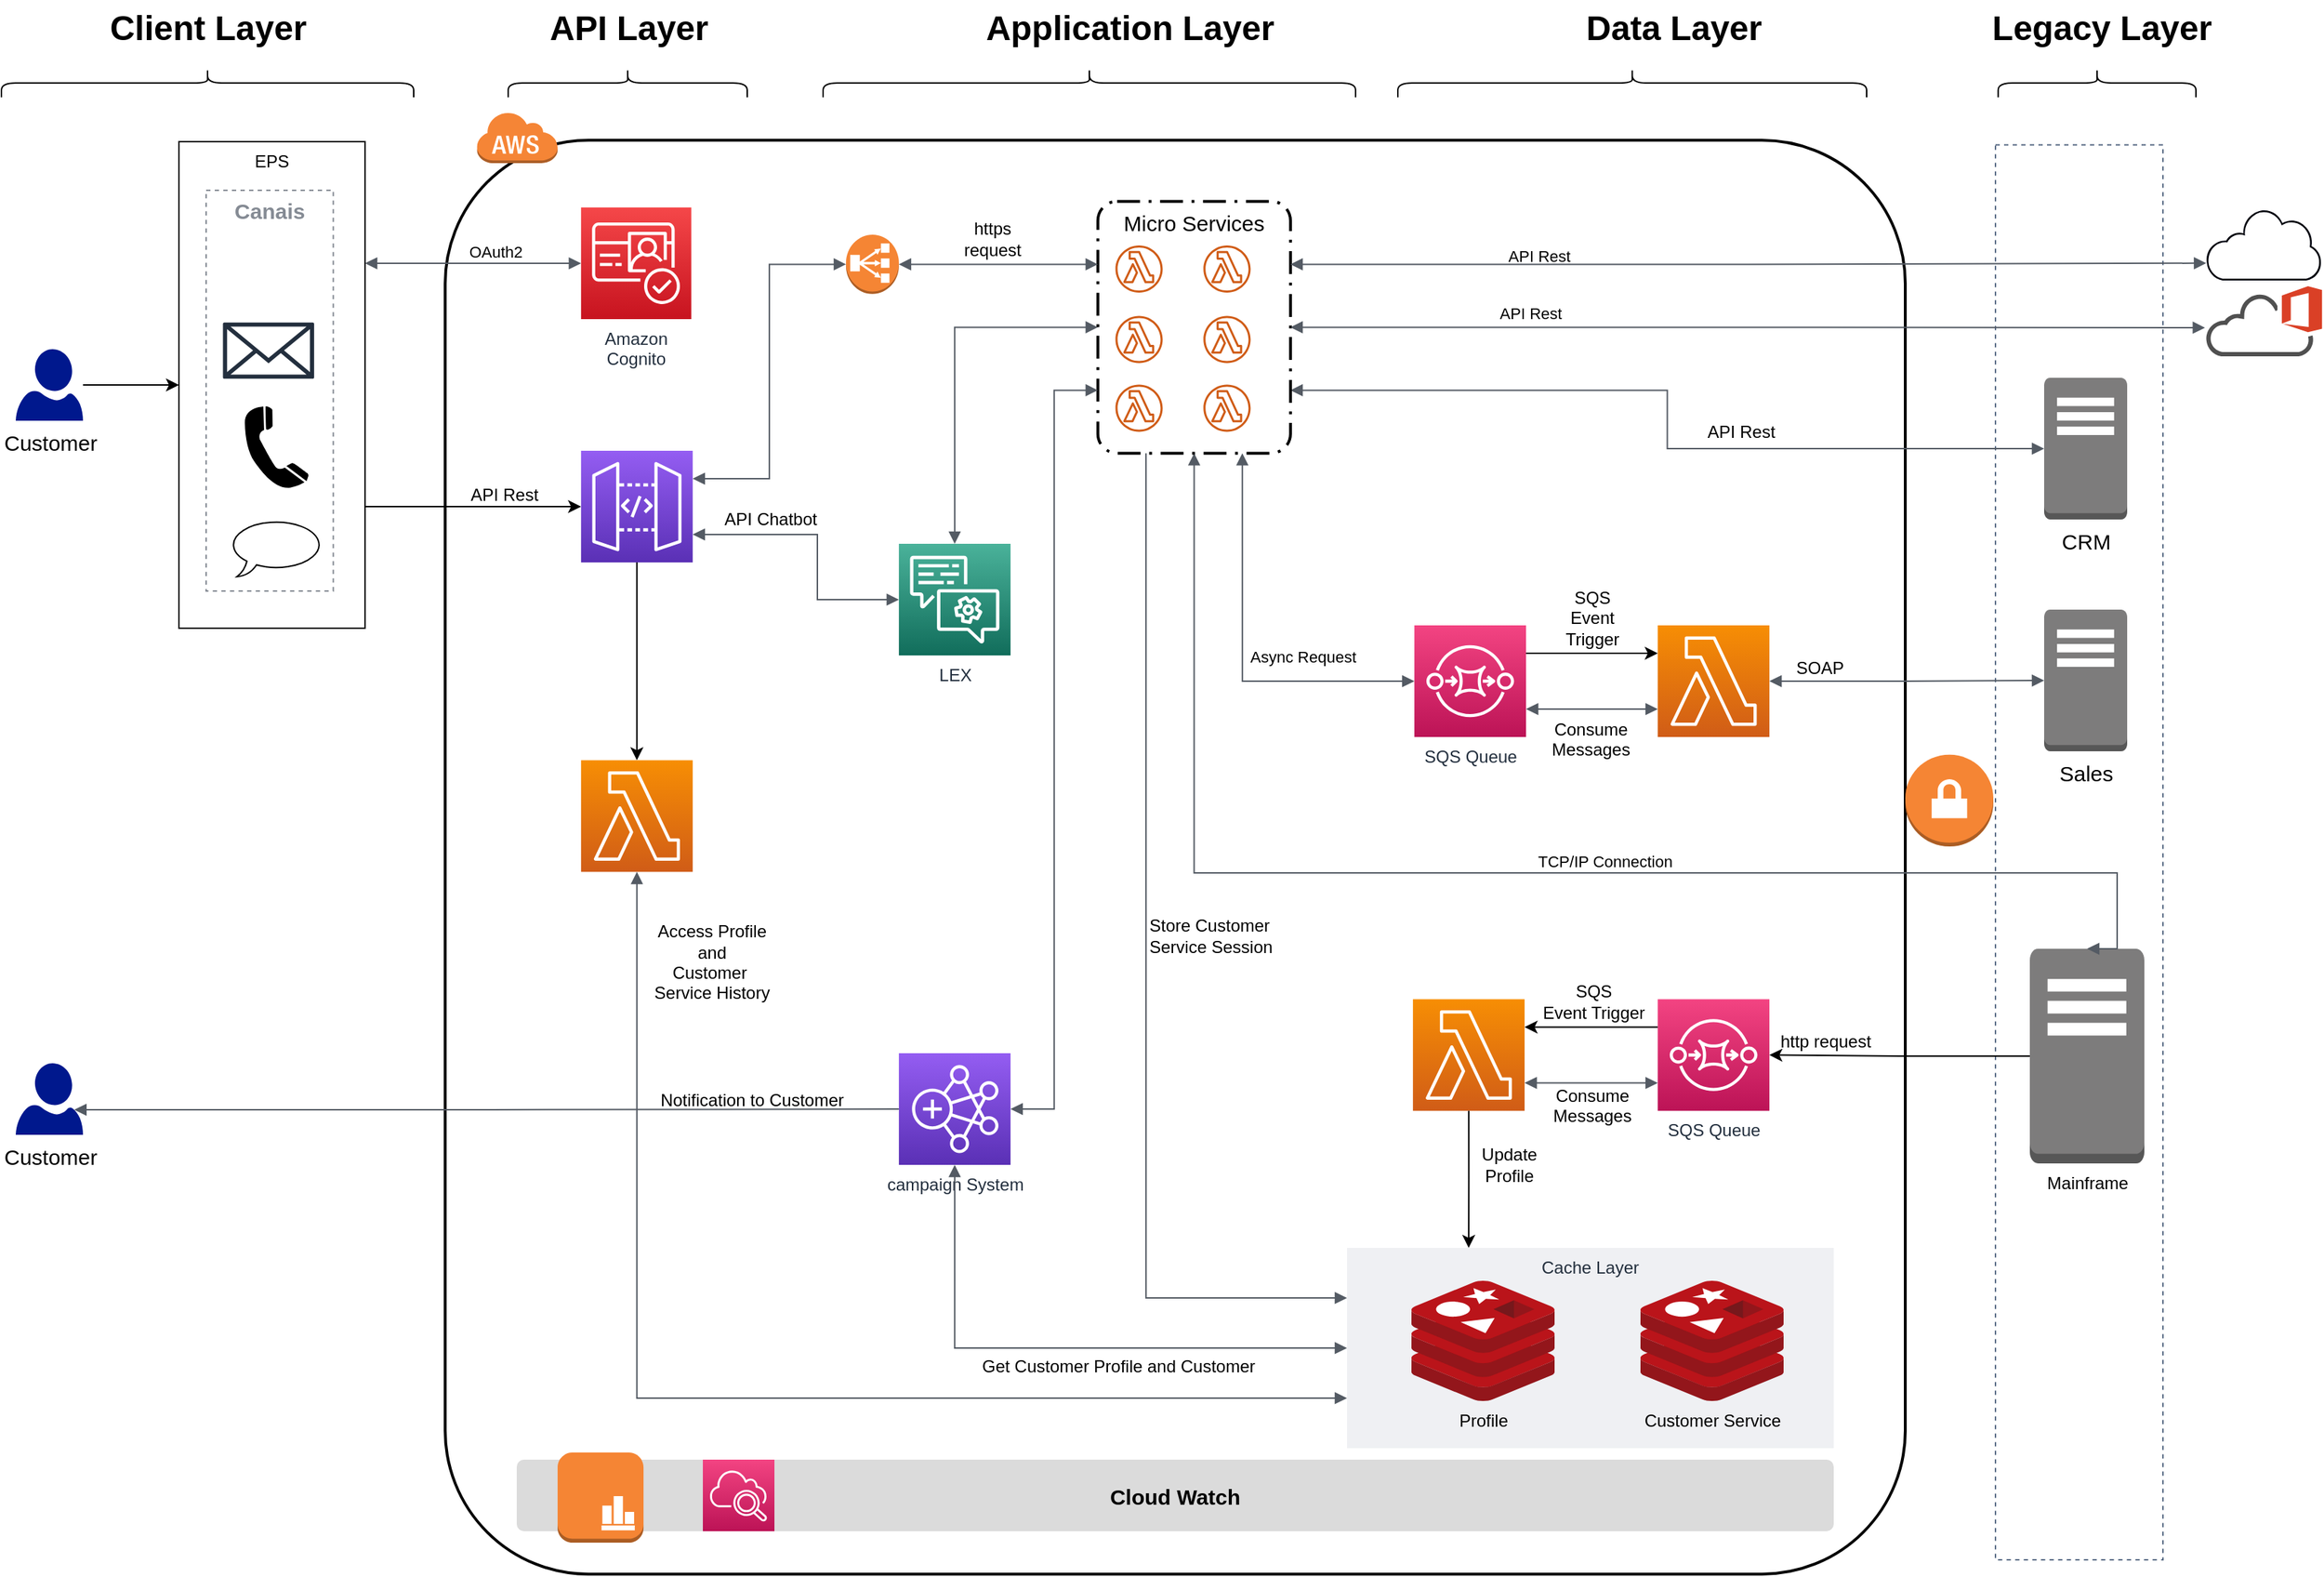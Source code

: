 <mxfile version="14.2.7" type="github">
  <diagram id="Ht1M8jgEwFfnCIfOTk4-" name="Page-1">
    <mxGraphModel dx="920" dy="525" grid="1" gridSize="10" guides="1" tooltips="1" connect="1" arrows="1" fold="1" page="1" pageScale="1" pageWidth="1654" pageHeight="1169" math="0" shadow="0">
      <root>
        <mxCell id="0" />
        <mxCell id="1" parent="0" />
        <mxCell id="k0RCSUfhI0zsTWzoeVMQ-13" value="" style="rounded=1;arcSize=10;dashed=0;fillColor=none;gradientColor=none;strokeWidth=2;fontSize=15;" parent="1" vertex="1">
          <mxGeometry x="340" y="128" width="1020" height="1002" as="geometry" />
        </mxCell>
        <mxCell id="k0RCSUfhI0zsTWzoeVMQ-194" value="Cloud Watch" style="rounded=1;arcSize=10;strokeColor=none;fillColor=#DBDBDB;gradientColor=none;labelBackgroundColor=none;fontSize=15;align=center;fontStyle=1" parent="1" vertex="1">
          <mxGeometry x="390" y="1050" width="920" height="50" as="geometry" />
        </mxCell>
        <mxCell id="k0RCSUfhI0zsTWzoeVMQ-3" value="" style="fillColor=none;strokeColor=#5A6C86;dashed=1;verticalAlign=top;fontStyle=1;fontColor=#5A6C86;fontSize=15;" parent="1" vertex="1">
          <mxGeometry x="1423" y="131.25" width="117" height="988.75" as="geometry" />
        </mxCell>
        <mxCell id="k0RCSUfhI0zsTWzoeVMQ-73" value="EPS" style="fillColor=none;dashed=0;verticalAlign=top;fontStyle=0;labelBackgroundColor=none;" parent="1" vertex="1">
          <mxGeometry x="154" y="129" width="130" height="340" as="geometry" />
        </mxCell>
        <mxCell id="k0RCSUfhI0zsTWzoeVMQ-71" style="edgeStyle=orthogonalEdgeStyle;rounded=0;orthogonalLoop=1;jettySize=auto;html=1;exitX=1;exitY=0.75;exitDx=0;exitDy=0;fontSize=15;entryX=0;entryY=0.5;entryDx=0;entryDy=0;entryPerimeter=0;" parent="1" source="k0RCSUfhI0zsTWzoeVMQ-73" target="k0RCSUfhI0zsTWzoeVMQ-83" edge="1">
          <mxGeometry relative="1" as="geometry">
            <mxPoint x="403.91" y="384" as="targetPoint" />
          </mxGeometry>
        </mxCell>
        <mxCell id="k0RCSUfhI0zsTWzoeVMQ-104" value="API Rest" style="edgeLabel;html=1;align=center;verticalAlign=bottom;resizable=0;points=[];fontSize=12;labelBackgroundColor=none;" parent="k0RCSUfhI0zsTWzoeVMQ-71" vertex="1" connectable="0">
          <mxGeometry x="-0.321" relative="1" as="geometry">
            <mxPoint x="46" as="offset" />
          </mxGeometry>
        </mxCell>
        <mxCell id="k0RCSUfhI0zsTWzoeVMQ-68" style="edgeStyle=orthogonalEdgeStyle;rounded=0;orthogonalLoop=1;jettySize=auto;html=1;fontSize=15;entryX=0;entryY=0.5;entryDx=0;entryDy=0;" parent="1" source="k0RCSUfhI0zsTWzoeVMQ-66" target="k0RCSUfhI0zsTWzoeVMQ-73" edge="1">
          <mxGeometry relative="1" as="geometry">
            <mxPoint x="150" y="294" as="targetPoint" />
          </mxGeometry>
        </mxCell>
        <mxCell id="k0RCSUfhI0zsTWzoeVMQ-66" value="Customer" style="aspect=fixed;pointerEvents=1;shadow=0;dashed=0;html=1;strokeColor=none;labelPosition=center;verticalLabelPosition=bottom;verticalAlign=top;align=center;fillColor=#00188D;shape=mxgraph.azure.user;labelBackgroundColor=none;fontSize=15;" parent="1" vertex="1">
          <mxGeometry x="40" y="274" width="47" height="50" as="geometry" />
        </mxCell>
        <mxCell id="k0RCSUfhI0zsTWzoeVMQ-70" value="" style="edgeStyle=orthogonalEdgeStyle;html=1;endArrow=block;elbow=vertical;startArrow=block;startFill=1;endFill=1;strokeColor=#545B64;rounded=0;fontSize=15;exitX=1;exitY=0.25;exitDx=0;exitDy=0;" parent="1" source="k0RCSUfhI0zsTWzoeVMQ-73" target="UEzPUAAOIrF-is8g5C7q-111" edge="1">
          <mxGeometry width="100" relative="1" as="geometry">
            <mxPoint x="290" y="280" as="sourcePoint" />
            <mxPoint x="390" y="280" as="targetPoint" />
          </mxGeometry>
        </mxCell>
        <mxCell id="z2UxdP0nB0zI03vflrEw-1" value="OAuth2" style="edgeLabel;html=1;align=center;verticalAlign=bottom;resizable=0;points=[];" vertex="1" connectable="0" parent="k0RCSUfhI0zsTWzoeVMQ-70">
          <mxGeometry x="0.202" relative="1" as="geometry">
            <mxPoint as="offset" />
          </mxGeometry>
        </mxCell>
        <mxCell id="k0RCSUfhI0zsTWzoeVMQ-74" value="" style="group" parent="1" vertex="1" connectable="0">
          <mxGeometry x="168.07" y="163" width="93.75" height="280" as="geometry" />
        </mxCell>
        <mxCell id="k0RCSUfhI0zsTWzoeVMQ-12" value="&lt;b style=&quot;font-size: 15px;&quot;&gt;&lt;font style=&quot;font-size: 15px;&quot;&gt;Canais&lt;/font&gt;&lt;/b&gt;" style="outlineConnect=0;gradientColor=none;html=1;whiteSpace=wrap;fontSize=15;fontStyle=0;strokeColor=#858B94;fillColor=none;verticalAlign=top;align=center;fontColor=#858B94;dashed=1;spacingTop=-1;" parent="k0RCSUfhI0zsTWzoeVMQ-74" vertex="1">
          <mxGeometry x="4.93" width="88.82" height="280" as="geometry" />
        </mxCell>
        <mxCell id="k0RCSUfhI0zsTWzoeVMQ-7" value="" style="shape=image;html=1;verticalAlign=top;verticalLabelPosition=bottom;labelBackgroundColor=#ffffff;imageAspect=0;aspect=fixed;image=https://cdn4.iconfinder.com/data/icons/miu-social/60/whatsapp-social-media-128.png" parent="k0RCSUfhI0zsTWzoeVMQ-74" vertex="1">
          <mxGeometry y="8" width="92" height="92" as="geometry" />
        </mxCell>
        <mxCell id="k0RCSUfhI0zsTWzoeVMQ-8" value="" style="outlineConnect=0;fontColor=#232F3E;gradientColor=none;fillColor=#232F3E;strokeColor=none;dashed=0;verticalLabelPosition=bottom;verticalAlign=top;align=center;html=1;fontSize=12;fontStyle=0;aspect=fixed;pointerEvents=1;shape=mxgraph.aws4.email_2;" parent="k0RCSUfhI0zsTWzoeVMQ-74" vertex="1">
          <mxGeometry x="16.68" y="92" width="63.68" height="40" as="geometry" />
        </mxCell>
        <mxCell id="k0RCSUfhI0zsTWzoeVMQ-10" value="" style="whiteSpace=wrap;html=1;shape=mxgraph.basic.oval_callout" parent="k0RCSUfhI0zsTWzoeVMQ-74" vertex="1">
          <mxGeometry x="20.91" y="230" width="66.66" height="40" as="geometry" />
        </mxCell>
        <mxCell id="k0RCSUfhI0zsTWzoeVMQ-11" value="" style="shape=mxgraph.signs.tech.telephone_3;html=1;pointerEvents=1;fillColor=#000000;strokeColor=none;verticalLabelPosition=bottom;verticalAlign=top;align=center;" parent="k0RCSUfhI0zsTWzoeVMQ-74" vertex="1">
          <mxGeometry x="31.81" y="150.75" width="44.86" height="58.5" as="geometry" />
        </mxCell>
        <mxCell id="k0RCSUfhI0zsTWzoeVMQ-91" style="edgeStyle=orthogonalEdgeStyle;rounded=0;orthogonalLoop=1;jettySize=auto;html=1;exitX=0.5;exitY=1;exitDx=0;exitDy=0;exitPerimeter=0;entryX=0.5;entryY=0;entryDx=0;entryDy=0;entryPerimeter=0;fontSize=15;" parent="1" source="k0RCSUfhI0zsTWzoeVMQ-83" target="k0RCSUfhI0zsTWzoeVMQ-65" edge="1">
          <mxGeometry relative="1" as="geometry" />
        </mxCell>
        <mxCell id="k0RCSUfhI0zsTWzoeVMQ-83" value="" style="points=[[0,0,0],[0.25,0,0],[0.5,0,0],[0.75,0,0],[1,0,0],[0,1,0],[0.25,1,0],[0.5,1,0],[0.75,1,0],[1,1,0],[0,0.25,0],[0,0.5,0],[0,0.75,0],[1,0.25,0],[1,0.5,0],[1,0.75,0]];outlineConnect=0;fontColor=#232F3E;gradientColor=#945DF2;gradientDirection=north;fillColor=#5A30B5;strokeColor=#ffffff;dashed=0;verticalLabelPosition=bottom;verticalAlign=top;align=center;html=1;fontSize=12;fontStyle=0;aspect=fixed;shape=mxgraph.aws4.resourceIcon;resIcon=mxgraph.aws4.api_gateway;labelBackgroundColor=none;" parent="1" vertex="1">
          <mxGeometry x="434.91" y="345" width="78" height="78" as="geometry" />
        </mxCell>
        <mxCell id="UEzPUAAOIrF-is8g5C7q-111" value="Amazon &lt;br&gt;Cognito" style="outlineConnect=0;fontColor=#232F3E;gradientColor=#F54749;gradientDirection=north;fillColor=#C7131F;strokeColor=#ffffff;dashed=0;verticalLabelPosition=bottom;verticalAlign=top;align=center;html=1;fontSize=12;fontStyle=0;aspect=fixed;shape=mxgraph.aws4.resourceIcon;resIcon=mxgraph.aws4.cognito;labelBackgroundColor=#ffffff;" parent="1" vertex="1">
          <mxGeometry x="434.91" y="175" width="77" height="78" as="geometry" />
        </mxCell>
        <mxCell id="k0RCSUfhI0zsTWzoeVMQ-92" value="" style="edgeStyle=orthogonalEdgeStyle;html=1;endArrow=block;elbow=vertical;startArrow=block;startFill=1;endFill=1;strokeColor=#545B64;rounded=0;fontSize=15;entryX=0;entryY=0.5;entryDx=0;entryDy=0;entryPerimeter=0;exitX=1;exitY=0.25;exitDx=0;exitDy=0;exitPerimeter=0;" parent="1" source="k0RCSUfhI0zsTWzoeVMQ-83" target="k0RCSUfhI0zsTWzoeVMQ-82" edge="1">
          <mxGeometry width="100" relative="1" as="geometry">
            <mxPoint x="480" y="370" as="sourcePoint" />
            <mxPoint x="602.91" y="370" as="targetPoint" />
          </mxGeometry>
        </mxCell>
        <mxCell id="k0RCSUfhI0zsTWzoeVMQ-99" value="CRM" style="outlineConnect=0;dashed=0;verticalLabelPosition=bottom;verticalAlign=top;align=center;html=1;shape=mxgraph.aws3.traditional_server;fillColor=#7D7C7C;gradientColor=none;labelBackgroundColor=none;fontSize=15;" parent="1" vertex="1">
          <mxGeometry x="1457" y="294" width="58" height="99" as="geometry" />
        </mxCell>
        <mxCell id="k0RCSUfhI0zsTWzoeVMQ-107" value="Sales" style="outlineConnect=0;dashed=0;verticalLabelPosition=bottom;verticalAlign=top;align=center;html=1;shape=mxgraph.aws3.traditional_server;fillColor=#7D7C7C;gradientColor=none;labelBackgroundColor=none;fontSize=15;" parent="1" vertex="1">
          <mxGeometry x="1457" y="456" width="58" height="99" as="geometry" />
        </mxCell>
        <mxCell id="k0RCSUfhI0zsTWzoeVMQ-132" value="" style="edgeStyle=orthogonalEdgeStyle;html=1;endArrow=block;elbow=vertical;startArrow=block;startFill=1;endFill=1;strokeColor=#545B64;rounded=0;labelBackgroundColor=none;fontSize=15;entryX=0;entryY=0.5;entryDx=0;entryDy=0;entryPerimeter=0;" parent="1" source="k0RCSUfhI0zsTWzoeVMQ-129" target="k0RCSUfhI0zsTWzoeVMQ-107" edge="1">
          <mxGeometry width="100" relative="1" as="geometry">
            <mxPoint x="1010" y="596" as="sourcePoint" />
            <mxPoint x="1110" y="596" as="targetPoint" />
          </mxGeometry>
        </mxCell>
        <mxCell id="k0RCSUfhI0zsTWzoeVMQ-133" value="SOAP" style="edgeLabel;html=1;align=center;verticalAlign=bottom;resizable=0;points=[];fontSize=12;labelBackgroundColor=none;" parent="k0RCSUfhI0zsTWzoeVMQ-132" vertex="1" connectable="0">
          <mxGeometry x="-0.635" y="1" relative="1" as="geometry">
            <mxPoint as="offset" />
          </mxGeometry>
        </mxCell>
        <mxCell id="k0RCSUfhI0zsTWzoeVMQ-138" value="" style="edgeStyle=orthogonalEdgeStyle;html=1;endArrow=block;elbow=vertical;startArrow=block;startFill=1;endFill=1;strokeColor=#545B64;rounded=0;labelBackgroundColor=none;fontSize=12;exitX=1;exitY=0.75;exitDx=0;exitDy=0;entryX=0;entryY=0.5;entryDx=0;entryDy=0;entryPerimeter=0;" parent="1" source="k0RCSUfhI0zsTWzoeVMQ-80" target="k0RCSUfhI0zsTWzoeVMQ-99" edge="1">
          <mxGeometry width="100" relative="1" as="geometry">
            <mxPoint x="780" y="530" as="sourcePoint" />
            <mxPoint x="880" y="530" as="targetPoint" />
          </mxGeometry>
        </mxCell>
        <mxCell id="k0RCSUfhI0zsTWzoeVMQ-166" value="API Rest" style="edgeLabel;html=1;align=center;verticalAlign=bottom;resizable=0;points=[];fontSize=12;labelBackgroundColor=none;" parent="k0RCSUfhI0zsTWzoeVMQ-138" vertex="1" connectable="0">
          <mxGeometry x="0.146" y="3" relative="1" as="geometry">
            <mxPoint x="30" as="offset" />
          </mxGeometry>
        </mxCell>
        <mxCell id="k0RCSUfhI0zsTWzoeVMQ-148" value="" style="group" parent="1" vertex="1" connectable="0">
          <mxGeometry x="30" y="30" width="288" height="68.0" as="geometry" />
        </mxCell>
        <mxCell id="k0RCSUfhI0zsTWzoeVMQ-144" value="" style="shape=curlyBracket;whiteSpace=wrap;html=1;rounded=1;labelBackgroundColor=none;fontSize=12;rotation=90;" parent="k0RCSUfhI0zsTWzoeVMQ-148" vertex="1">
          <mxGeometry x="134" y="-86" width="20" height="288" as="geometry" />
        </mxCell>
        <mxCell id="k0RCSUfhI0zsTWzoeVMQ-147" value="Client Layer" style="text;strokeColor=none;fillColor=none;html=1;fontSize=24;fontStyle=1;verticalAlign=middle;align=center;labelBackgroundColor=none;" parent="k0RCSUfhI0zsTWzoeVMQ-148" vertex="1">
          <mxGeometry x="94" width="100" height="40" as="geometry" />
        </mxCell>
        <mxCell id="k0RCSUfhI0zsTWzoeVMQ-152" value="" style="group" parent="1" vertex="1" connectable="0">
          <mxGeometry x="370" y="30" width="288" height="154" as="geometry" />
        </mxCell>
        <mxCell id="k0RCSUfhI0zsTWzoeVMQ-153" value="" style="shape=curlyBracket;whiteSpace=wrap;html=1;rounded=1;labelBackgroundColor=none;fontSize=12;rotation=90;" parent="k0RCSUfhI0zsTWzoeVMQ-152" vertex="1">
          <mxGeometry x="87.5" y="-25.5" width="20" height="167" as="geometry" />
        </mxCell>
        <mxCell id="k0RCSUfhI0zsTWzoeVMQ-155" value="API Layer" style="text;strokeColor=none;fillColor=none;html=1;fontSize=24;fontStyle=1;verticalAlign=middle;align=center;labelBackgroundColor=none;" parent="k0RCSUfhI0zsTWzoeVMQ-152" vertex="1">
          <mxGeometry x="47.5" width="100" height="40" as="geometry" />
        </mxCell>
        <mxCell id="k0RCSUfhI0zsTWzoeVMQ-156" value="" style="group" parent="1" vertex="1" connectable="0">
          <mxGeometry x="640" y="30" width="288" height="272" as="geometry" />
        </mxCell>
        <mxCell id="k0RCSUfhI0zsTWzoeVMQ-157" value="" style="shape=curlyBracket;whiteSpace=wrap;html=1;rounded=1;labelBackgroundColor=none;fontSize=12;rotation=90;" parent="k0RCSUfhI0zsTWzoeVMQ-156" vertex="1">
          <mxGeometry x="140" y="-128" width="20" height="372" as="geometry" />
        </mxCell>
        <mxCell id="k0RCSUfhI0zsTWzoeVMQ-158" value="Application Layer" style="text;strokeColor=none;fillColor=none;html=1;fontSize=24;fontStyle=1;verticalAlign=middle;align=center;labelBackgroundColor=none;" parent="k0RCSUfhI0zsTWzoeVMQ-156" vertex="1">
          <mxGeometry x="128" width="100" height="40" as="geometry" />
        </mxCell>
        <mxCell id="k0RCSUfhI0zsTWzoeVMQ-159" value="" style="group" parent="1" vertex="1" connectable="0">
          <mxGeometry x="960" y="30" width="288" height="250" as="geometry" />
        </mxCell>
        <mxCell id="k0RCSUfhI0zsTWzoeVMQ-160" value="" style="shape=curlyBracket;whiteSpace=wrap;html=1;rounded=1;labelBackgroundColor=none;fontSize=12;rotation=90;" parent="k0RCSUfhI0zsTWzoeVMQ-159" vertex="1">
          <mxGeometry x="199.25" y="-105.75" width="20" height="327.5" as="geometry" />
        </mxCell>
        <mxCell id="k0RCSUfhI0zsTWzoeVMQ-161" value="Data Layer" style="text;strokeColor=none;fillColor=none;html=1;fontSize=24;fontStyle=1;verticalAlign=middle;align=center;labelBackgroundColor=none;" parent="k0RCSUfhI0zsTWzoeVMQ-159" vertex="1">
          <mxGeometry x="188" width="100" height="40" as="geometry" />
        </mxCell>
        <mxCell id="k0RCSUfhI0zsTWzoeVMQ-162" value="" style="group" parent="1" vertex="1" connectable="0">
          <mxGeometry x="1260" y="30" width="288" height="193.5" as="geometry" />
        </mxCell>
        <mxCell id="k0RCSUfhI0zsTWzoeVMQ-163" value="" style="shape=curlyBracket;whiteSpace=wrap;html=1;rounded=1;labelBackgroundColor=none;fontSize=12;rotation=90;" parent="k0RCSUfhI0zsTWzoeVMQ-162" vertex="1">
          <mxGeometry x="223.97" y="-11.09" width="20" height="138.19" as="geometry" />
        </mxCell>
        <mxCell id="k0RCSUfhI0zsTWzoeVMQ-164" value="Legacy Layer" style="text;strokeColor=none;fillColor=none;html=1;fontSize=24;fontStyle=1;verticalAlign=middle;align=center;labelBackgroundColor=none;" parent="k0RCSUfhI0zsTWzoeVMQ-162" vertex="1">
          <mxGeometry x="186.87" width="100" height="40" as="geometry" />
        </mxCell>
        <mxCell id="k0RCSUfhI0zsTWzoeVMQ-168" style="edgeStyle=orthogonalEdgeStyle;rounded=0;orthogonalLoop=1;jettySize=auto;html=1;entryX=1;entryY=0.5;entryDx=0;entryDy=0;entryPerimeter=0;labelBackgroundColor=none;fontSize=12;" parent="1" source="k0RCSUfhI0zsTWzoeVMQ-167" target="k0RCSUfhI0zsTWzoeVMQ-27" edge="1">
          <mxGeometry relative="1" as="geometry" />
        </mxCell>
        <mxCell id="k0RCSUfhI0zsTWzoeVMQ-183" value="http request" style="edgeLabel;html=1;align=center;verticalAlign=bottom;resizable=0;points=[];fontSize=12;labelBackgroundColor=none;" parent="k0RCSUfhI0zsTWzoeVMQ-168" vertex="1" connectable="0">
          <mxGeometry x="0.575" y="-1" relative="1" as="geometry">
            <mxPoint as="offset" />
          </mxGeometry>
        </mxCell>
        <mxCell id="k0RCSUfhI0zsTWzoeVMQ-167" value="Mainframe" style="outlineConnect=0;dashed=0;verticalLabelPosition=bottom;verticalAlign=top;align=center;html=1;shape=mxgraph.aws3.traditional_server;fillColor=#7D7C7C;gradientColor=none;labelBackgroundColor=none;fontSize=12;" parent="1" vertex="1">
          <mxGeometry x="1447" y="693" width="80" height="150" as="geometry" />
        </mxCell>
        <mxCell id="k0RCSUfhI0zsTWzoeVMQ-171" value="" style="edgeStyle=orthogonalEdgeStyle;html=1;endArrow=block;elbow=vertical;startArrow=block;startFill=1;endFill=1;strokeColor=#545B64;rounded=0;labelBackgroundColor=none;fontSize=12;exitX=1;exitY=0.75;exitDx=0;exitDy=0;exitPerimeter=0;entryX=0;entryY=0.5;entryDx=0;entryDy=0;entryPerimeter=0;" parent="1" source="k0RCSUfhI0zsTWzoeVMQ-83" target="k0RCSUfhI0zsTWzoeVMQ-170" edge="1">
          <mxGeometry width="100" relative="1" as="geometry">
            <mxPoint x="670" y="480" as="sourcePoint" />
            <mxPoint x="770" y="480" as="targetPoint" />
            <Array as="points">
              <mxPoint x="600" y="404" />
              <mxPoint x="600" y="449" />
            </Array>
          </mxGeometry>
        </mxCell>
        <mxCell id="k0RCSUfhI0zsTWzoeVMQ-177" value="API Chatbot" style="edgeLabel;html=1;align=center;verticalAlign=middle;resizable=0;points=[];fontSize=12;labelBackgroundColor=none;" parent="k0RCSUfhI0zsTWzoeVMQ-171" vertex="1" connectable="0">
          <mxGeometry x="-0.239" relative="1" as="geometry">
            <mxPoint x="-18" y="-11" as="offset" />
          </mxGeometry>
        </mxCell>
        <mxCell id="k0RCSUfhI0zsTWzoeVMQ-173" value="" style="edgeStyle=orthogonalEdgeStyle;html=1;endArrow=block;elbow=vertical;startArrow=block;startFill=1;endFill=1;strokeColor=#545B64;rounded=0;labelBackgroundColor=none;fontSize=12;exitX=0.5;exitY=1;exitDx=0;exitDy=0;entryX=0.5;entryY=0;entryDx=0;entryDy=0;entryPerimeter=0;" parent="1" source="k0RCSUfhI0zsTWzoeVMQ-80" target="k0RCSUfhI0zsTWzoeVMQ-167" edge="1">
          <mxGeometry width="100" relative="1" as="geometry">
            <mxPoint x="840" y="600" as="sourcePoint" />
            <mxPoint x="940" y="600" as="targetPoint" />
            <Array as="points">
              <mxPoint x="863" y="640" />
              <mxPoint x="1508" y="640" />
            </Array>
          </mxGeometry>
        </mxCell>
        <mxCell id="z2UxdP0nB0zI03vflrEw-3" value="TCP/IP Connection" style="edgeLabel;html=1;align=center;verticalAlign=bottom;resizable=0;points=[];labelBackgroundColor=none;" vertex="1" connectable="0" parent="k0RCSUfhI0zsTWzoeVMQ-173">
          <mxGeometry x="0.145" relative="1" as="geometry">
            <mxPoint as="offset" />
          </mxGeometry>
        </mxCell>
        <mxCell id="k0RCSUfhI0zsTWzoeVMQ-180" value="" style="outlineConnect=0;dashed=0;verticalLabelPosition=bottom;verticalAlign=top;align=center;html=1;shape=mxgraph.aws3.vpn_gateway;fillColor=#F58534;gradientColor=none;labelBackgroundColor=none;fontSize=12;" parent="1" vertex="1">
          <mxGeometry x="1360" y="557.33" width="61.5" height="64.17" as="geometry" />
        </mxCell>
        <mxCell id="k0RCSUfhI0zsTWzoeVMQ-189" value="Customer" style="aspect=fixed;pointerEvents=1;shadow=0;dashed=0;html=1;strokeColor=none;labelPosition=center;verticalLabelPosition=bottom;verticalAlign=top;align=center;fillColor=#00188D;shape=mxgraph.azure.user;labelBackgroundColor=none;fontSize=15;" parent="1" vertex="1">
          <mxGeometry x="40" y="773" width="47" height="50" as="geometry" />
        </mxCell>
        <mxCell id="k0RCSUfhI0zsTWzoeVMQ-190" value="" style="edgeStyle=orthogonalEdgeStyle;html=1;endArrow=none;elbow=vertical;startArrow=block;startFill=1;strokeColor=#545B64;rounded=0;labelBackgroundColor=none;fontSize=12;entryX=0;entryY=0.5;entryDx=0;entryDy=0;entryPerimeter=0;exitX=0.87;exitY=0.65;exitDx=0;exitDy=0;exitPerimeter=0;" parent="1" source="k0RCSUfhI0zsTWzoeVMQ-189" target="k0RCSUfhI0zsTWzoeVMQ-185" edge="1">
          <mxGeometry width="100" relative="1" as="geometry">
            <mxPoint x="530" y="810" as="sourcePoint" />
            <mxPoint x="630" y="810" as="targetPoint" />
          </mxGeometry>
        </mxCell>
        <mxCell id="k0RCSUfhI0zsTWzoeVMQ-191" value="Notification to Customer" style="edgeLabel;html=1;align=center;verticalAlign=bottom;resizable=0;points=[];fontSize=12;labelBackgroundColor=none;" parent="k0RCSUfhI0zsTWzoeVMQ-190" vertex="1" connectable="0">
          <mxGeometry x="0.649" y="-2" relative="1" as="geometry">
            <mxPoint x="-2" as="offset" />
          </mxGeometry>
        </mxCell>
        <mxCell id="k0RCSUfhI0zsTWzoeVMQ-14" value="" style="dashed=0;html=1;shape=mxgraph.aws3.cloud;fillColor=#F58536;gradientColor=none;dashed=0;fontSize=15;" parent="1" vertex="1">
          <mxGeometry x="361.818" y="108" width="56.727" height="36" as="geometry" />
        </mxCell>
        <mxCell id="k0RCSUfhI0zsTWzoeVMQ-65" value="" style="points=[[0,0,0],[0.25,0,0],[0.5,0,0],[0.75,0,0],[1,0,0],[0,1,0],[0.25,1,0],[0.5,1,0],[0.75,1,0],[1,1,0],[0,0.25,0],[0,0.5,0],[0,0.75,0],[1,0.25,0],[1,0.5,0],[1,0.75,0]];outlineConnect=0;fontColor=#232F3E;gradientColor=#F78E04;gradientDirection=north;fillColor=#D05C17;strokeColor=#ffffff;dashed=0;verticalLabelPosition=bottom;verticalAlign=top;align=center;html=1;fontSize=12;fontStyle=0;aspect=fixed;shape=mxgraph.aws4.resourceIcon;resIcon=mxgraph.aws4.lambda;" parent="1" vertex="1">
          <mxGeometry x="434.908" y="561.25" width="78" height="78" as="geometry" />
        </mxCell>
        <mxCell id="k0RCSUfhI0zsTWzoeVMQ-80" value="Micro Services" style="rounded=1;arcSize=10;dashed=1;fillColor=none;gradientColor=none;dashPattern=8 3 1 3;strokeWidth=2;labelBackgroundColor=none;fontSize=15;verticalAlign=top;" parent="1" vertex="1">
          <mxGeometry x="795.936" y="170.69" width="134.566" height="176" as="geometry" />
        </mxCell>
        <mxCell id="k0RCSUfhI0zsTWzoeVMQ-81" value="" style="outlineConnect=0;fontColor=#232F3E;gradientColor=none;fillColor=#D05C17;strokeColor=none;dashed=0;verticalLabelPosition=bottom;verticalAlign=top;align=center;html=1;fontSize=12;fontStyle=0;aspect=fixed;pointerEvents=1;shape=mxgraph.aws4.lambda_function;labelBackgroundColor=none;" parent="1" vertex="1">
          <mxGeometry x="808.225" y="201.44" width="33" height="33" as="geometry" />
        </mxCell>
        <mxCell id="k0RCSUfhI0zsTWzoeVMQ-82" value="" style="outlineConnect=0;dashed=0;verticalLabelPosition=bottom;verticalAlign=top;align=center;html=1;shape=mxgraph.aws3.classic_load_balancer;fillColor=#F58534;gradientColor=none;labelBackgroundColor=none;fontSize=15;" parent="1" vertex="1">
          <mxGeometry x="620" y="194" width="36.94" height="41.38" as="geometry" />
        </mxCell>
        <mxCell id="k0RCSUfhI0zsTWzoeVMQ-86" value="" style="outlineConnect=0;fontColor=#232F3E;gradientColor=none;fillColor=#D05C17;strokeColor=none;dashed=0;verticalLabelPosition=bottom;verticalAlign=top;align=center;html=1;fontSize=12;fontStyle=0;aspect=fixed;pointerEvents=1;shape=mxgraph.aws4.lambda_function;labelBackgroundColor=none;" parent="1" vertex="1">
          <mxGeometry x="869.671" y="201.44" width="33" height="33" as="geometry" />
        </mxCell>
        <mxCell id="k0RCSUfhI0zsTWzoeVMQ-87" value="" style="outlineConnect=0;fontColor=#232F3E;gradientColor=none;fillColor=#D05C17;strokeColor=none;dashed=0;verticalLabelPosition=bottom;verticalAlign=top;align=center;html=1;fontSize=12;fontStyle=0;aspect=fixed;pointerEvents=1;shape=mxgraph.aws4.lambda_function;labelBackgroundColor=none;" parent="1" vertex="1">
          <mxGeometry x="808.225" y="250.69" width="33" height="33" as="geometry" />
        </mxCell>
        <mxCell id="k0RCSUfhI0zsTWzoeVMQ-88" value="" style="outlineConnect=0;fontColor=#232F3E;gradientColor=none;fillColor=#D05C17;strokeColor=none;dashed=0;verticalLabelPosition=bottom;verticalAlign=top;align=center;html=1;fontSize=12;fontStyle=0;aspect=fixed;pointerEvents=1;shape=mxgraph.aws4.lambda_function;labelBackgroundColor=none;" parent="1" vertex="1">
          <mxGeometry x="869.671" y="250.69" width="33" height="33" as="geometry" />
        </mxCell>
        <mxCell id="k0RCSUfhI0zsTWzoeVMQ-89" value="" style="outlineConnect=0;fontColor=#232F3E;gradientColor=none;fillColor=#D05C17;strokeColor=none;dashed=0;verticalLabelPosition=bottom;verticalAlign=top;align=center;html=1;fontSize=12;fontStyle=0;aspect=fixed;pointerEvents=1;shape=mxgraph.aws4.lambda_function;labelBackgroundColor=none;" parent="1" vertex="1">
          <mxGeometry x="808.225" y="298.69" width="33" height="33" as="geometry" />
        </mxCell>
        <mxCell id="k0RCSUfhI0zsTWzoeVMQ-90" value="" style="outlineConnect=0;fontColor=#232F3E;gradientColor=none;fillColor=#D05C17;strokeColor=none;dashed=0;verticalLabelPosition=bottom;verticalAlign=top;align=center;html=1;fontSize=12;fontStyle=0;aspect=fixed;pointerEvents=1;shape=mxgraph.aws4.lambda_function;labelBackgroundColor=none;" parent="1" vertex="1">
          <mxGeometry x="869.671" y="298.69" width="33" height="33" as="geometry" />
        </mxCell>
        <mxCell id="k0RCSUfhI0zsTWzoeVMQ-93" value="" style="edgeStyle=orthogonalEdgeStyle;html=1;endArrow=block;elbow=vertical;startArrow=block;startFill=1;endFill=1;strokeColor=#545B64;rounded=0;fontSize=15;exitX=1;exitY=0.5;exitDx=0;exitDy=0;entryX=0;entryY=0.25;entryDx=0;entryDy=0;exitPerimeter=0;labelBackgroundColor=none;verticalAlign=bottom;" parent="1" source="k0RCSUfhI0zsTWzoeVMQ-82" target="k0RCSUfhI0zsTWzoeVMQ-80" edge="1">
          <mxGeometry x="340" y="108" width="100" as="geometry">
            <mxPoint x="748" y="358" as="sourcePoint" />
            <mxPoint x="899.046" y="358" as="targetPoint" />
          </mxGeometry>
        </mxCell>
        <mxCell id="k0RCSUfhI0zsTWzoeVMQ-103" value="https &lt;br style=&quot;font-size: 12px;&quot;&gt;request" style="edgeLabel;html=1;align=center;verticalAlign=bottom;resizable=0;points=[];fontSize=12;labelBackgroundColor=none;" parent="k0RCSUfhI0zsTWzoeVMQ-93" vertex="1" connectable="0">
          <mxGeometry x="-0.268" y="1" relative="1" as="geometry">
            <mxPoint x="14" as="offset" />
          </mxGeometry>
        </mxCell>
        <mxCell id="k0RCSUfhI0zsTWzoeVMQ-130" style="edgeStyle=orthogonalEdgeStyle;rounded=0;orthogonalLoop=1;jettySize=auto;html=1;exitX=1;exitY=0.25;exitDx=0;exitDy=0;exitPerimeter=0;entryX=0;entryY=0.25;entryDx=0;entryDy=0;entryPerimeter=0;labelBackgroundColor=none;fontSize=15;verticalAlign=bottom;" parent="1" source="k0RCSUfhI0zsTWzoeVMQ-106" target="k0RCSUfhI0zsTWzoeVMQ-129" edge="1">
          <mxGeometry x="340" y="124" as="geometry" />
        </mxCell>
        <mxCell id="k0RCSUfhI0zsTWzoeVMQ-134" value="SQS&lt;br style=&quot;font-size: 12px;&quot;&gt;Event&lt;br style=&quot;font-size: 12px;&quot;&gt;Trigger" style="edgeLabel;html=1;align=center;verticalAlign=bottom;resizable=0;points=[];fontSize=12;labelBackgroundColor=none;" parent="k0RCSUfhI0zsTWzoeVMQ-130" vertex="1" connectable="0">
          <mxGeometry x="0.241" y="1" relative="1" as="geometry">
            <mxPoint x="-11" as="offset" />
          </mxGeometry>
        </mxCell>
        <mxCell id="k0RCSUfhI0zsTWzoeVMQ-106" value="SQS Queue" style="points=[[0,0,0],[0.25,0,0],[0.5,0,0],[0.75,0,0],[1,0,0],[0,1,0],[0.25,1,0],[0.5,1,0],[0.75,1,0],[1,1,0],[0,0.25,0],[0,0.5,0],[0,0.75,0],[1,0.25,0],[1,0.5,0],[1,0.75,0]];outlineConnect=0;fontColor=#232F3E;gradientColor=#F34482;gradientDirection=north;fillColor=#BC1356;strokeColor=#ffffff;dashed=0;verticalLabelPosition=bottom;verticalAlign=top;align=center;html=1;fontSize=12;fontStyle=0;aspect=fixed;shape=mxgraph.aws4.resourceIcon;resIcon=mxgraph.aws4.sqs;" parent="1" vertex="1">
          <mxGeometry x="1017.06" y="467" width="78" height="78" as="geometry" />
        </mxCell>
        <mxCell id="k0RCSUfhI0zsTWzoeVMQ-109" value="" style="edgeStyle=orthogonalEdgeStyle;html=1;endArrow=block;elbow=vertical;startArrow=block;startFill=1;endFill=1;strokeColor=#545B64;rounded=0;labelBackgroundColor=none;fontSize=15;entryX=0;entryY=0.5;entryDx=0;entryDy=0;entryPerimeter=0;exitX=0.75;exitY=1;exitDx=0;exitDy=0;" parent="1" source="k0RCSUfhI0zsTWzoeVMQ-80" target="k0RCSUfhI0zsTWzoeVMQ-106" edge="1">
          <mxGeometry x="340" y="108" width="100" as="geometry">
            <mxPoint x="1101.928" y="320" as="sourcePoint" />
            <mxPoint x="1224.819" y="320" as="targetPoint" />
          </mxGeometry>
        </mxCell>
        <mxCell id="z2UxdP0nB0zI03vflrEw-2" value="Async Request" style="edgeLabel;html=1;align=center;verticalAlign=bottom;resizable=0;points=[];labelBackgroundColor=none;" vertex="1" connectable="0" parent="k0RCSUfhI0zsTWzoeVMQ-109">
          <mxGeometry relative="1" as="geometry">
            <mxPoint x="42" y="11" as="offset" />
          </mxGeometry>
        </mxCell>
        <mxCell id="k0RCSUfhI0zsTWzoeVMQ-129" value="" style="points=[[0,0,0],[0.25,0,0],[0.5,0,0],[0.75,0,0],[1,0,0],[0,1,0],[0.25,1,0],[0.5,1,0],[0.75,1,0],[1,1,0],[0,0.25,0],[0,0.5,0],[0,0.75,0],[1,0.25,0],[1,0.5,0],[1,0.75,0]];outlineConnect=0;fontColor=#232F3E;gradientColor=#F78E04;gradientDirection=north;fillColor=#D05C17;strokeColor=#ffffff;dashed=0;verticalLabelPosition=bottom;verticalAlign=top;align=center;html=1;fontSize=12;fontStyle=0;aspect=fixed;shape=mxgraph.aws4.resourceIcon;resIcon=mxgraph.aws4.lambda;" parent="1" vertex="1">
          <mxGeometry x="1187.084" y="467" width="78" height="78" as="geometry" />
        </mxCell>
        <mxCell id="k0RCSUfhI0zsTWzoeVMQ-131" value="" style="edgeStyle=orthogonalEdgeStyle;html=1;endArrow=block;elbow=vertical;startArrow=block;startFill=1;endFill=1;strokeColor=#545B64;rounded=0;labelBackgroundColor=none;fontSize=15;exitX=1;exitY=0.75;exitDx=0;exitDy=0;exitPerimeter=0;entryX=0;entryY=0.75;entryDx=0;entryDy=0;entryPerimeter=0;" parent="1" source="k0RCSUfhI0zsTWzoeVMQ-106" target="k0RCSUfhI0zsTWzoeVMQ-129" edge="1">
          <mxGeometry x="340" y="124" width="100" as="geometry">
            <mxPoint x="1100.06" y="578" as="sourcePoint" />
            <mxPoint x="1222.952" y="578" as="targetPoint" />
          </mxGeometry>
        </mxCell>
        <mxCell id="k0RCSUfhI0zsTWzoeVMQ-98" value="&lt;br style=&quot;font-size: 12px&quot;&gt;&lt;br style=&quot;font-size: 12px&quot;&gt;&lt;span style=&quot;color: rgb(0 , 0 , 0) ; font-family: &amp;#34;helvetica&amp;#34; ; font-size: 12px ; font-style: normal ; font-weight: 400 ; letter-spacing: normal ; text-align: center ; text-indent: 0px ; text-transform: none ; word-spacing: 0px ; display: inline ; float: none&quot;&gt;Access Profile &lt;br&gt;and&lt;/span&gt;&lt;br style=&quot;color: rgb(0 , 0 , 0) ; font-family: &amp;#34;helvetica&amp;#34; ; font-size: 12px ; font-style: normal ; font-weight: 400 ; letter-spacing: normal ; text-align: center ; text-indent: 0px ; text-transform: none ; word-spacing: 0px&quot;&gt;&lt;span style=&quot;color: rgb(0 , 0 , 0) ; font-family: &amp;#34;helvetica&amp;#34; ; font-size: 12px ; font-style: normal ; font-weight: 400 ; letter-spacing: normal ; text-align: center ; text-indent: 0px ; text-transform: none ; word-spacing: 0px ; display: inline ; float: none&quot;&gt;Customer&amp;nbsp;&lt;br style=&quot;font-size: 12px&quot;&gt;Service History&lt;/span&gt;" style="edgeLabel;html=1;align=center;verticalAlign=middle;resizable=0;points=[];fontSize=12;labelBackgroundColor=none;" parent="1" vertex="1" connectable="0">
          <mxGeometry x="551.205" y="681" as="geometry">
            <mxPoint x="-25" y="7" as="offset" />
          </mxGeometry>
        </mxCell>
        <mxCell id="k0RCSUfhI0zsTWzoeVMQ-42" value="Cache Layer" style="fillColor=#EFF0F3;strokeColor=none;dashed=0;verticalAlign=top;fontStyle=0;fontColor=#232F3D;" parent="1" vertex="1">
          <mxGeometry x="970" y="902" width="340" height="140" as="geometry" />
        </mxCell>
        <mxCell id="k0RCSUfhI0zsTWzoeVMQ-41" value="Profile" style="aspect=fixed;html=1;points=[];align=center;image;fontSize=12;image=img/lib/mscae/Cache_Redis_Product.svg;labelBackgroundColor=none;" parent="1" vertex="1">
          <mxGeometry x="1015" y="925" width="100" height="84" as="geometry" />
        </mxCell>
        <mxCell id="k0RCSUfhI0zsTWzoeVMQ-43" value="Customer Service" style="aspect=fixed;html=1;points=[];align=center;image;fontSize=12;image=img/lib/mscae/Cache_Redis_Product.svg;labelBackgroundColor=none;" parent="1" vertex="1">
          <mxGeometry x="1175" y="925" width="100" height="84" as="geometry" />
        </mxCell>
        <mxCell id="k0RCSUfhI0zsTWzoeVMQ-97" value="" style="edgeStyle=orthogonalEdgeStyle;html=1;endArrow=block;elbow=vertical;startArrow=block;startFill=1;endFill=1;strokeColor=#545B64;rounded=0;fontSize=15;entryX=0.5;entryY=1;entryDx=0;entryDy=0;entryPerimeter=0;exitX=0;exitY=0.75;exitDx=0;exitDy=0;" parent="1" source="k0RCSUfhI0zsTWzoeVMQ-42" target="k0RCSUfhI0zsTWzoeVMQ-65" edge="1">
          <mxGeometry x="340" y="108" width="100" as="geometry">
            <mxPoint x="440" y="620" as="sourcePoint" />
            <mxPoint x="540" y="620" as="targetPoint" />
          </mxGeometry>
        </mxCell>
        <mxCell id="k0RCSUfhI0zsTWzoeVMQ-27" value="SQS Queue" style="points=[[0,0,0],[0.25,0,0],[0.5,0,0],[0.75,0,0],[1,0,0],[0,1,0],[0.25,1,0],[0.5,1,0],[0.75,1,0],[1,1,0],[0,0.25,0],[0,0.5,0],[0,0.75,0],[1,0.25,0],[1,0.5,0],[1,0.75,0]];outlineConnect=0;fontColor=#232F3E;gradientColor=#F34482;gradientDirection=north;fillColor=#BC1356;strokeColor=#ffffff;dashed=0;verticalLabelPosition=bottom;verticalAlign=top;align=center;html=1;fontSize=12;fontStyle=0;aspect=fixed;shape=mxgraph.aws4.resourceIcon;resIcon=mxgraph.aws4.sqs;" parent="1" vertex="1">
          <mxGeometry x="1187.08" y="728.25" width="78" height="78" as="geometry" />
        </mxCell>
        <mxCell id="k0RCSUfhI0zsTWzoeVMQ-56" value="" style="points=[[0,0,0],[0.25,0,0],[0.5,0,0],[0.75,0,0],[1,0,0],[0,1,0],[0.25,1,0],[0.5,1,0],[0.75,1,0],[1,1,0],[0,0.25,0],[0,0.5,0],[0,0.75,0],[1,0.25,0],[1,0.5,0],[1,0.75,0]];outlineConnect=0;fontColor=#232F3E;gradientColor=#F78E04;gradientDirection=north;fillColor=#D05C17;strokeColor=#ffffff;dashed=0;verticalLabelPosition=bottom;verticalAlign=top;align=center;html=1;fontSize=12;fontStyle=0;aspect=fixed;shape=mxgraph.aws4.resourceIcon;resIcon=mxgraph.aws4.lambda;" parent="1" vertex="1">
          <mxGeometry x="1016.06" y="728.25" width="78" height="78" as="geometry" />
        </mxCell>
        <mxCell id="k0RCSUfhI0zsTWzoeVMQ-54" value="" style="edgeStyle=orthogonalEdgeStyle;rounded=0;orthogonalLoop=1;jettySize=auto;html=1;fontSize=15;exitX=0;exitY=0.25;exitDx=0;exitDy=0;exitPerimeter=0;entryX=1;entryY=0.25;entryDx=0;entryDy=0;entryPerimeter=0;" parent="1" source="k0RCSUfhI0zsTWzoeVMQ-27" target="k0RCSUfhI0zsTWzoeVMQ-56" edge="1">
          <mxGeometry x="340" y="108" as="geometry">
            <mxPoint x="807" y="767.333" as="targetPoint" />
          </mxGeometry>
        </mxCell>
        <mxCell id="k0RCSUfhI0zsTWzoeVMQ-59" value="SQS&lt;br style=&quot;font-size: 12px;&quot;&gt;Event Trigger" style="edgeLabel;html=1;align=center;verticalAlign=bottom;resizable=0;points=[];fontSize=12;labelBackgroundColor=none;" parent="k0RCSUfhI0zsTWzoeVMQ-54" vertex="1" connectable="0">
          <mxGeometry x="-0.211" y="1" relative="1" as="geometry">
            <mxPoint x="-9.33" y="-2.5" as="offset" />
          </mxGeometry>
        </mxCell>
        <mxCell id="k0RCSUfhI0zsTWzoeVMQ-58" value="" style="edgeStyle=orthogonalEdgeStyle;html=1;endArrow=block;elbow=vertical;startArrow=block;startFill=1;endFill=1;strokeColor=#545B64;rounded=0;fontSize=15;exitX=1;exitY=0.75;exitDx=0;exitDy=0;exitPerimeter=0;entryX=0;entryY=0.75;entryDx=0;entryDy=0;entryPerimeter=0;" parent="1" source="k0RCSUfhI0zsTWzoeVMQ-56" target="k0RCSUfhI0zsTWzoeVMQ-27" edge="1">
          <mxGeometry x="340" y="108" width="100" as="geometry">
            <mxPoint x="820" y="780" as="sourcePoint" />
            <mxPoint x="920" y="780" as="targetPoint" />
          </mxGeometry>
        </mxCell>
        <mxCell id="k0RCSUfhI0zsTWzoeVMQ-135" value="Consume&lt;br style=&quot;font-size: 12px;&quot;&gt;Messages" style="edgeLabel;html=1;align=center;verticalAlign=top;resizable=0;points=[];fontSize=12;labelBackgroundColor=none;" parent="k0RCSUfhI0zsTWzoeVMQ-58" vertex="1" connectable="0">
          <mxGeometry x="-0.277" y="-2" relative="1" as="geometry">
            <mxPoint x="13.33" y="-6.5" as="offset" />
          </mxGeometry>
        </mxCell>
        <mxCell id="k0RCSUfhI0zsTWzoeVMQ-61" style="edgeStyle=orthogonalEdgeStyle;rounded=0;orthogonalLoop=1;jettySize=auto;html=1;fontSize=15;exitX=0.5;exitY=1;exitDx=0;exitDy=0;exitPerimeter=0;entryX=0.25;entryY=0;entryDx=0;entryDy=0;" parent="1" source="k0RCSUfhI0zsTWzoeVMQ-56" target="k0RCSUfhI0zsTWzoeVMQ-42" edge="1">
          <mxGeometry x="340" y="108" as="geometry" />
        </mxCell>
        <mxCell id="k0RCSUfhI0zsTWzoeVMQ-62" value="Update &lt;br style=&quot;font-size: 12px;&quot;&gt;Profile" style="edgeLabel;html=1;align=center;verticalAlign=bottom;resizable=0;points=[];fontSize=12;labelBackgroundColor=none;" parent="k0RCSUfhI0zsTWzoeVMQ-61" vertex="1" connectable="0">
          <mxGeometry x="-0.256" relative="1" as="geometry">
            <mxPoint x="28" y="18.75" as="offset" />
          </mxGeometry>
        </mxCell>
        <mxCell id="k0RCSUfhI0zsTWzoeVMQ-165" value="Consume&lt;br style=&quot;font-size: 12px;&quot;&gt;Messages" style="edgeLabel;html=1;align=center;verticalAlign=top;resizable=0;points=[];fontSize=12;labelBackgroundColor=none;" parent="1" vertex="1" connectable="0">
          <mxGeometry x="1140.001" y="526" as="geometry" />
        </mxCell>
        <mxCell id="k0RCSUfhI0zsTWzoeVMQ-170" value="LEX" style="points=[[0,0,0],[0.25,0,0],[0.5,0,0],[0.75,0,0],[1,0,0],[0,1,0],[0.25,1,0],[0.5,1,0],[0.75,1,0],[1,1,0],[0,0.25,0],[0,0.5,0],[0,0.75,0],[1,0.25,0],[1,0.5,0],[1,0.75,0]];outlineConnect=0;fontColor=#232F3E;gradientColor=#4AB29A;gradientDirection=north;fillColor=#116D5B;strokeColor=#ffffff;dashed=0;verticalLabelPosition=bottom;verticalAlign=top;align=center;html=1;fontSize=12;fontStyle=0;aspect=fixed;shape=mxgraph.aws4.resourceIcon;resIcon=mxgraph.aws4.lex;labelBackgroundColor=none;" parent="1" vertex="1">
          <mxGeometry x="656.94" y="410" width="78" height="78" as="geometry" />
        </mxCell>
        <mxCell id="k0RCSUfhI0zsTWzoeVMQ-178" value="" style="edgeStyle=orthogonalEdgeStyle;html=1;endArrow=block;elbow=vertical;startArrow=block;startFill=1;endFill=1;strokeColor=#545B64;rounded=0;labelBackgroundColor=none;fontSize=12;entryX=0;entryY=0.5;entryDx=0;entryDy=0;exitX=0.5;exitY=0;exitDx=0;exitDy=0;exitPerimeter=0;" parent="1" source="k0RCSUfhI0zsTWzoeVMQ-170" target="k0RCSUfhI0zsTWzoeVMQ-80" edge="1">
          <mxGeometry x="340" y="108" width="100" as="geometry">
            <mxPoint x="710" y="600" as="sourcePoint" />
            <mxPoint x="810" y="600" as="targetPoint" />
          </mxGeometry>
        </mxCell>
        <mxCell id="k0RCSUfhI0zsTWzoeVMQ-181" value="" style="edgeStyle=orthogonalEdgeStyle;html=1;endArrow=block;elbow=vertical;startArrow=none;endFill=1;strokeColor=#545B64;rounded=0;labelBackgroundColor=none;fontSize=12;exitX=0.25;exitY=1;exitDx=0;exitDy=0;entryX=0;entryY=0.25;entryDx=0;entryDy=0;" parent="1" source="k0RCSUfhI0zsTWzoeVMQ-80" target="k0RCSUfhI0zsTWzoeVMQ-42" edge="1">
          <mxGeometry x="340" y="108" width="100" as="geometry">
            <mxPoint x="770" y="340" as="sourcePoint" />
            <mxPoint x="870" y="340" as="targetPoint" />
          </mxGeometry>
        </mxCell>
        <mxCell id="k0RCSUfhI0zsTWzoeVMQ-182" value="Store Customer &lt;br&gt;Service Session" style="edgeLabel;html=1;align=left;verticalAlign=middle;resizable=0;points=[];fontSize=12;labelBackgroundColor=none;" parent="k0RCSUfhI0zsTWzoeVMQ-181" vertex="1" connectable="0">
          <mxGeometry x="-0.076" relative="1" as="geometry">
            <mxPoint as="offset" />
          </mxGeometry>
        </mxCell>
        <mxCell id="k0RCSUfhI0zsTWzoeVMQ-185" value="campaign System" style="points=[[0,0,0],[0.25,0,0],[0.5,0,0],[0.75,0,0],[1,0,0],[0,1,0],[0.25,1,0],[0.5,1,0],[0.75,1,0],[1,1,0],[0,0.25,0],[0,0.5,0],[0,0.75,0],[1,0.25,0],[1,0.5,0],[1,0.75,0]];outlineConnect=0;fontColor=#232F3E;gradientColor=#945DF2;gradientDirection=north;fillColor=#5A30B5;strokeColor=#ffffff;dashed=0;verticalLabelPosition=bottom;verticalAlign=top;align=center;html=1;fontSize=12;fontStyle=0;aspect=fixed;shape=mxgraph.aws4.resourceIcon;resIcon=mxgraph.aws4.emr;labelBackgroundColor=none;" parent="1" vertex="1">
          <mxGeometry x="656.94" y="766" width="78" height="78" as="geometry" />
        </mxCell>
        <mxCell id="k0RCSUfhI0zsTWzoeVMQ-186" value="" style="edgeStyle=orthogonalEdgeStyle;html=1;endArrow=block;elbow=vertical;startArrow=block;startFill=1;endFill=1;strokeColor=#545B64;rounded=0;labelBackgroundColor=none;fontSize=12;exitX=0.5;exitY=1;exitDx=0;exitDy=0;exitPerimeter=0;entryX=0;entryY=0.5;entryDx=0;entryDy=0;" parent="1" source="k0RCSUfhI0zsTWzoeVMQ-185" target="k0RCSUfhI0zsTWzoeVMQ-42" edge="1">
          <mxGeometry x="340" y="108" width="100" as="geometry">
            <mxPoint x="660" y="930" as="sourcePoint" />
            <mxPoint x="760" y="930" as="targetPoint" />
          </mxGeometry>
        </mxCell>
        <mxCell id="k0RCSUfhI0zsTWzoeVMQ-192" value="Get Customer Profile and Customer" style="edgeLabel;html=1;align=center;verticalAlign=top;resizable=0;points=[];fontSize=12;labelBackgroundColor=none;" parent="k0RCSUfhI0zsTWzoeVMQ-186" vertex="1" connectable="0">
          <mxGeometry x="-0.045" y="1" relative="1" as="geometry">
            <mxPoint x="50" as="offset" />
          </mxGeometry>
        </mxCell>
        <mxCell id="k0RCSUfhI0zsTWzoeVMQ-188" value="" style="edgeStyle=orthogonalEdgeStyle;html=1;endArrow=block;elbow=vertical;startArrow=block;startFill=1;endFill=1;strokeColor=#545B64;rounded=0;labelBackgroundColor=none;fontSize=12;entryX=0;entryY=0.75;entryDx=0;entryDy=0;exitX=1;exitY=0.5;exitDx=0;exitDy=0;exitPerimeter=0;" parent="1" source="k0RCSUfhI0zsTWzoeVMQ-185" target="k0RCSUfhI0zsTWzoeVMQ-80" edge="1">
          <mxGeometry x="340" y="108" width="100" as="geometry">
            <mxPoint x="670" y="650" as="sourcePoint" />
            <mxPoint x="770" y="650" as="targetPoint" />
          </mxGeometry>
        </mxCell>
        <mxCell id="k0RCSUfhI0zsTWzoeVMQ-193" value="" style="points=[[0,0,0],[0.25,0,0],[0.5,0,0],[0.75,0,0],[1,0,0],[0,1,0],[0.25,1,0],[0.5,1,0],[0.75,1,0],[1,1,0],[0,0.25,0],[0,0.5,0],[0,0.75,0],[1,0.25,0],[1,0.5,0],[1,0.75,0]];points=[[0,0,0],[0.25,0,0],[0.5,0,0],[0.75,0,0],[1,0,0],[0,1,0],[0.25,1,0],[0.5,1,0],[0.75,1,0],[1,1,0],[0,0.25,0],[0,0.5,0],[0,0.75,0],[1,0.25,0],[1,0.5,0],[1,0.75,0]];outlineConnect=0;fontColor=#232F3E;gradientColor=#F34482;gradientDirection=north;fillColor=#BC1356;strokeColor=#ffffff;dashed=0;verticalLabelPosition=bottom;verticalAlign=top;align=center;html=1;fontSize=12;fontStyle=0;aspect=fixed;shape=mxgraph.aws4.resourceIcon;resIcon=mxgraph.aws4.cloudwatch_2;labelBackgroundColor=none;" parent="1" vertex="1">
          <mxGeometry x="520" y="1050" width="50" height="50" as="geometry" />
        </mxCell>
        <mxCell id="k0RCSUfhI0zsTWzoeVMQ-195" value="" style="outlineConnect=0;dashed=0;verticalLabelPosition=bottom;verticalAlign=top;align=center;html=1;shape=mxgraph.aws3.instance_with_cloudwatch;fillColor=#F58534;gradientColor=none;labelBackgroundColor=none;fontSize=12;" parent="1" vertex="1">
          <mxGeometry x="418.55" y="1045" width="60" height="63" as="geometry" />
        </mxCell>
        <mxCell id="z2UxdP0nB0zI03vflrEw-8" value="" style="edgeStyle=orthogonalEdgeStyle;html=1;endArrow=block;elbow=vertical;startArrow=block;startFill=1;endFill=1;strokeColor=#545B64;rounded=0;exitX=1;exitY=0.5;exitDx=0;exitDy=0;" edge="1" parent="1" source="k0RCSUfhI0zsTWzoeVMQ-80">
          <mxGeometry width="100" relative="1" as="geometry">
            <mxPoint x="960" y="260" as="sourcePoint" />
            <mxPoint x="1569.35" y="259" as="targetPoint" />
          </mxGeometry>
        </mxCell>
        <mxCell id="z2UxdP0nB0zI03vflrEw-12" value="API Rest" style="edgeLabel;html=1;align=center;verticalAlign=bottom;resizable=0;points=[];labelBackgroundColor=none;" vertex="1" connectable="0" parent="z2UxdP0nB0zI03vflrEw-8">
          <mxGeometry x="-0.477" y="1" relative="1" as="geometry">
            <mxPoint as="offset" />
          </mxGeometry>
        </mxCell>
        <mxCell id="z2UxdP0nB0zI03vflrEw-13" value="" style="edgeStyle=orthogonalEdgeStyle;html=1;endArrow=block;elbow=vertical;startArrow=block;startFill=1;endFill=1;strokeColor=#545B64;rounded=0;exitX=1;exitY=0.25;exitDx=0;exitDy=0;entryX=0.011;entryY=0.853;entryDx=0;entryDy=0;entryPerimeter=0;" edge="1" parent="1" source="k0RCSUfhI0zsTWzoeVMQ-80">
          <mxGeometry width="100" relative="1" as="geometry">
            <mxPoint x="1040" y="220" as="sourcePoint" />
            <mxPoint x="1570.195" y="213.894" as="targetPoint" />
          </mxGeometry>
        </mxCell>
        <mxCell id="z2UxdP0nB0zI03vflrEw-19" value="API Rest" style="edgeLabel;html=1;align=center;verticalAlign=bottom;resizable=0;points=[];labelBackgroundColor=none;" vertex="1" connectable="0" parent="z2UxdP0nB0zI03vflrEw-13">
          <mxGeometry x="-0.46" y="-3" relative="1" as="geometry">
            <mxPoint as="offset" />
          </mxGeometry>
        </mxCell>
        <mxCell id="z2UxdP0nB0zI03vflrEw-14" value="" style="aspect=fixed;pointerEvents=1;shadow=0;dashed=0;html=1;strokeColor=none;labelPosition=center;verticalLabelPosition=bottom;verticalAlign=top;align=center;shape=mxgraph.mscae.enterprise.internet_hollow;fillColor=#00020D;" vertex="1" parent="1">
          <mxGeometry x="1570" y="176" width="80.65" height="50" as="geometry" />
        </mxCell>
        <mxCell id="z2UxdP0nB0zI03vflrEw-16" value="" style="shape=image;html=1;verticalAlign=top;verticalLabelPosition=bottom;labelBackgroundColor=#ffffff;imageAspect=0;aspect=fixed;image=https://cdn4.iconfinder.com/data/icons/miu-social/60/whatsapp-social-media-128.png;fillColor=none;" vertex="1" parent="1">
          <mxGeometry x="1586" y="174.68" width="59.32" height="59.32" as="geometry" />
        </mxCell>
        <mxCell id="z2UxdP0nB0zI03vflrEw-18" value="" style="pointerEvents=1;shadow=0;dashed=0;html=1;strokeColor=none;fillColor=#505050;labelPosition=center;verticalLabelPosition=bottom;outlineConnect=0;verticalAlign=top;align=center;shape=mxgraph.office.clouds.office_365;" vertex="1" parent="1">
          <mxGeometry x="1570" y="230" width="81.13" height="49" as="geometry" />
        </mxCell>
      </root>
    </mxGraphModel>
  </diagram>
</mxfile>
